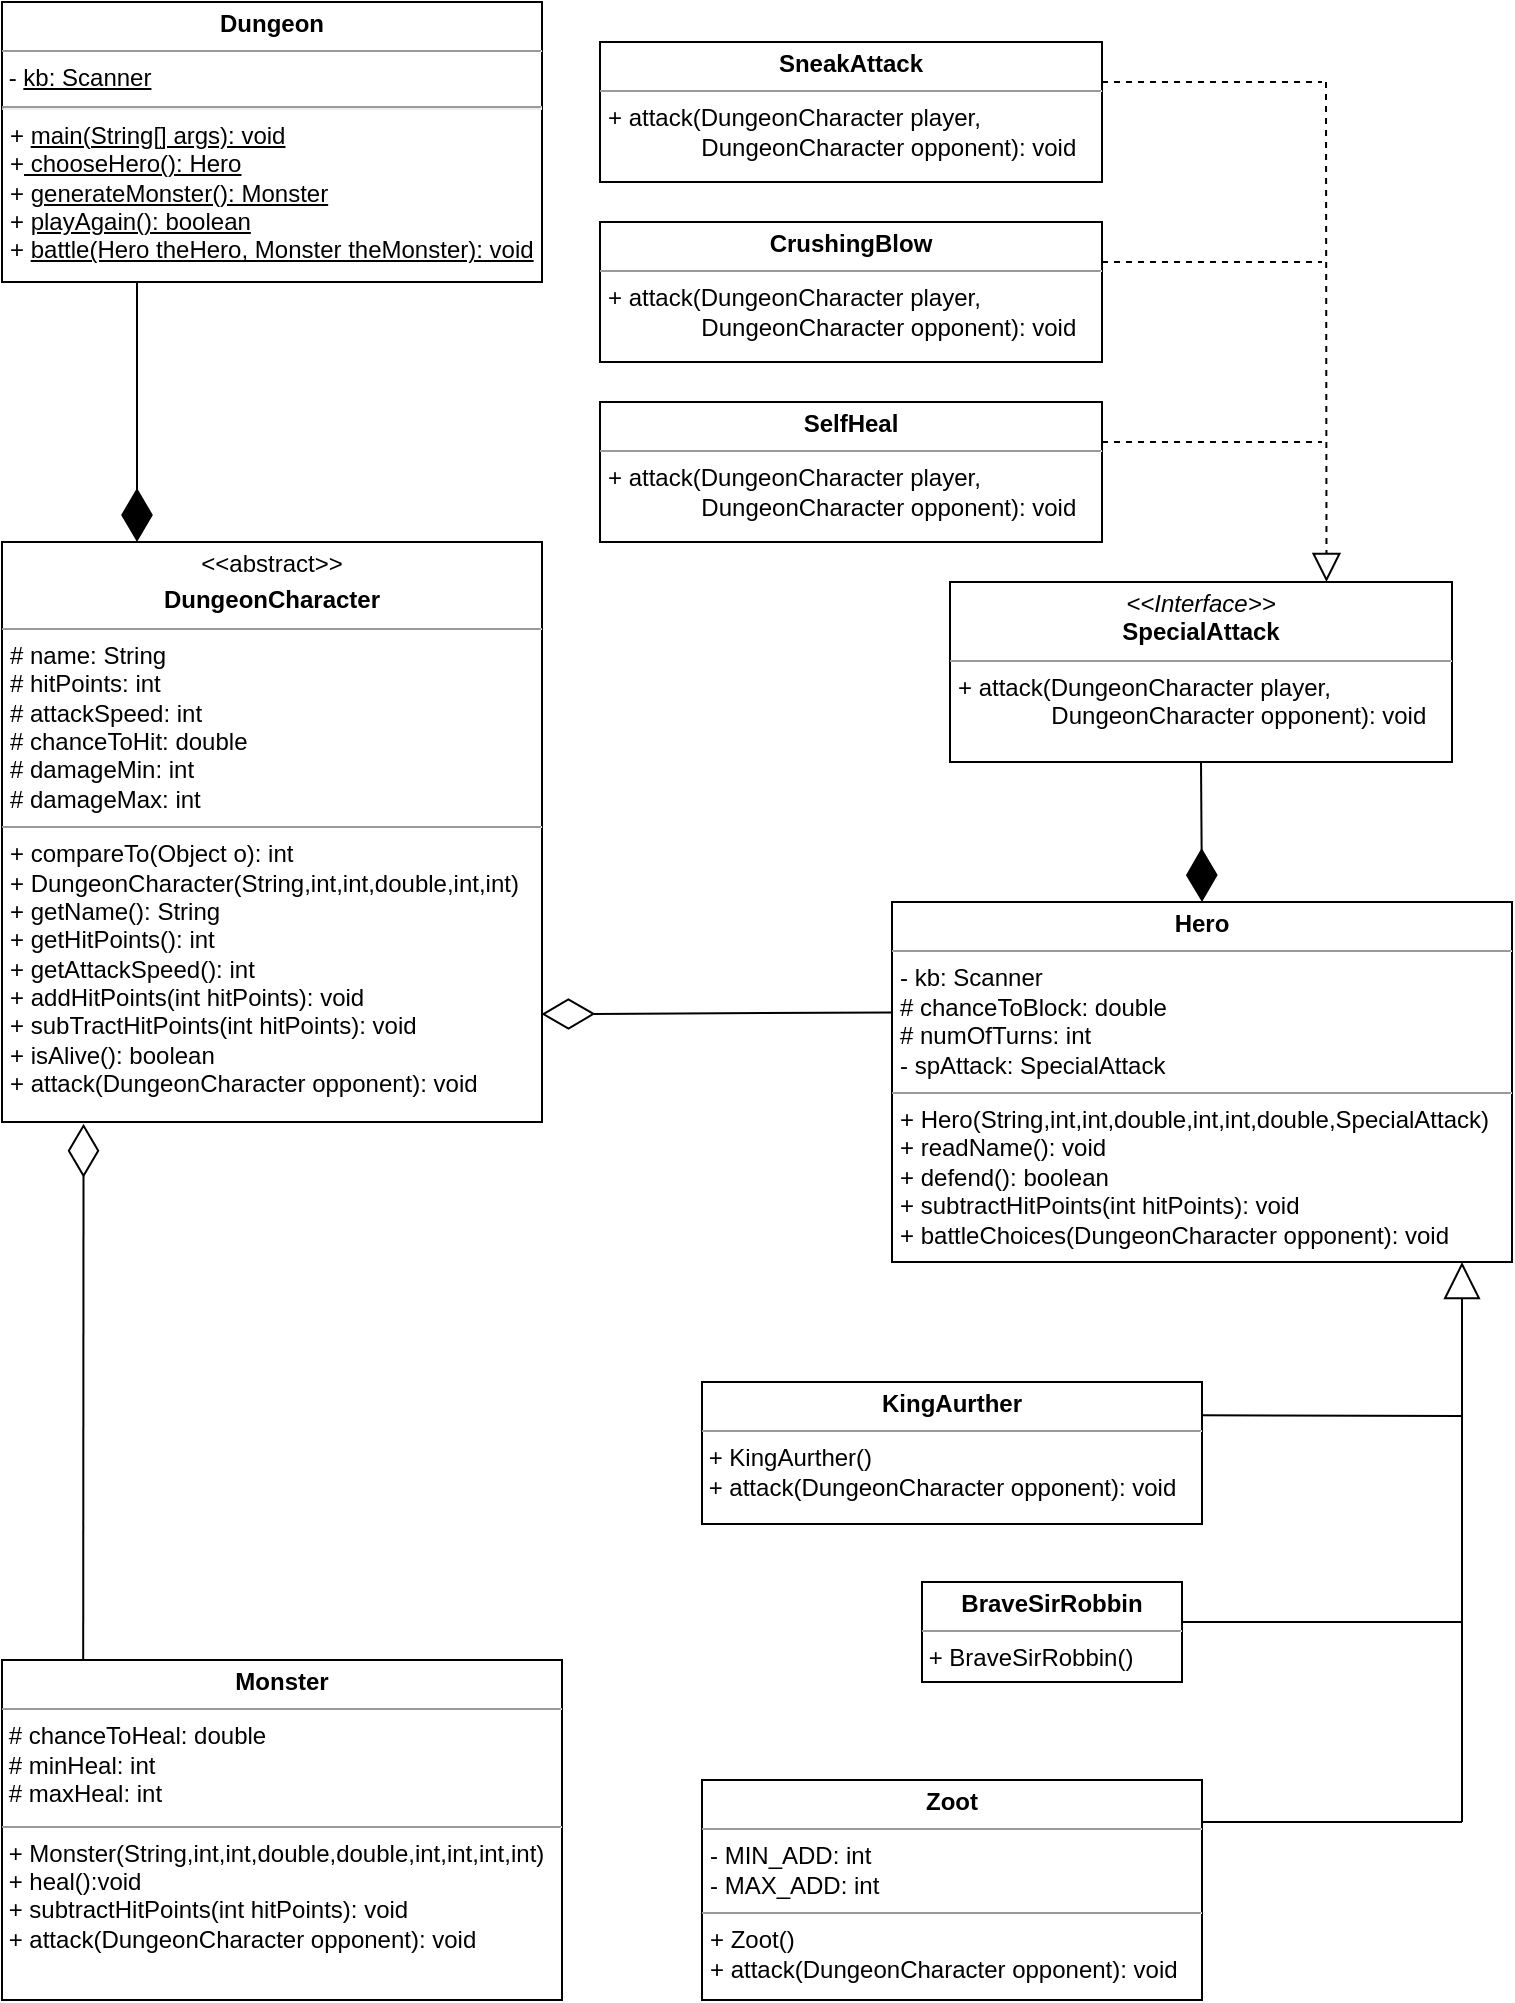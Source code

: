 <mxfile version="12.2.9" type="device" pages="1"><diagram id="woXHa0nYnMaXKDTtzDvG" name="Page-1"><mxGraphModel dx="1024" dy="566" grid="1" gridSize="10" guides="1" tooltips="1" connect="1" arrows="1" fold="1" page="1" pageScale="1" pageWidth="850" pageHeight="1100" math="0" shadow="0"><root><mxCell id="0"/><mxCell id="1" parent="0"/><mxCell id="yw82WhG-EE1v2nQiBk86-1" value="&lt;p style=&quot;margin: 0px ; margin-top: 4px ; text-align: center&quot;&gt;&amp;lt;&amp;lt;abstract&amp;gt;&amp;gt;&lt;/p&gt;&lt;p style=&quot;margin: 0px ; margin-top: 4px ; text-align: center&quot;&gt;&lt;b&gt;DungeonCharacter&lt;/b&gt;&lt;/p&gt;&lt;hr size=&quot;1&quot;&gt;&lt;p style=&quot;margin: 0px ; margin-left: 4px&quot;&gt;# name: String&lt;/p&gt;&lt;p style=&quot;margin: 0px ; margin-left: 4px&quot;&gt;# hitPoints: int&lt;/p&gt;&lt;p style=&quot;margin: 0px ; margin-left: 4px&quot;&gt;# attackSpeed: int&lt;/p&gt;&lt;p style=&quot;margin: 0px ; margin-left: 4px&quot;&gt;# chanceToHit: double&lt;/p&gt;&lt;p style=&quot;margin: 0px ; margin-left: 4px&quot;&gt;# damageMin: int&lt;/p&gt;&lt;p style=&quot;margin: 0px ; margin-left: 4px&quot;&gt;# damageMax: int&lt;br&gt;&lt;/p&gt;&lt;hr size=&quot;1&quot;&gt;&lt;p style=&quot;margin: 0px ; margin-left: 4px&quot;&gt;+ compareTo(Object o): int&lt;br&gt;+ DungeonCharacter(String,int,int,double,int,int)&lt;/p&gt;&lt;p style=&quot;margin: 0px ; margin-left: 4px&quot;&gt;+ getName(): String&lt;/p&gt;&lt;p style=&quot;margin: 0px ; margin-left: 4px&quot;&gt;+ getHitPoints(): int&lt;/p&gt;&lt;p style=&quot;margin: 0px ; margin-left: 4px&quot;&gt;+ getAttackSpeed(): int&lt;/p&gt;&lt;p style=&quot;margin: 0px ; margin-left: 4px&quot;&gt;+ addHitPoints(int hitPoints): void&lt;/p&gt;&lt;p style=&quot;margin: 0px ; margin-left: 4px&quot;&gt;+ subTractHitPoints(int hitPoints): void&lt;/p&gt;&lt;p style=&quot;margin: 0px ; margin-left: 4px&quot;&gt;+ isAlive(): boolean&lt;/p&gt;&lt;p style=&quot;margin: 0px ; margin-left: 4px&quot;&gt;+ attack(DungeonCharacter opponent): void&lt;/p&gt;" style="verticalAlign=top;align=left;overflow=fill;fontSize=12;fontFamily=Helvetica;html=1;" parent="1" vertex="1"><mxGeometry x="40" y="310" width="270" height="290" as="geometry"/></mxCell><mxCell id="yw82WhG-EE1v2nQiBk86-57" value="" style="endArrow=diamondThin;endFill=0;endSize=24;html=1;exitX=0.002;exitY=0.307;exitDx=0;exitDy=0;exitPerimeter=0;entryX=0.999;entryY=0.814;entryDx=0;entryDy=0;entryPerimeter=0;" parent="1" source="piUn0qbM-pB3jUGvRXj2-1" target="yw82WhG-EE1v2nQiBk86-1" edge="1"><mxGeometry width="160" relative="1" as="geometry"><mxPoint x="480" y="546" as="sourcePoint"/><mxPoint x="320" y="546" as="targetPoint"/></mxGeometry></mxCell><mxCell id="yw82WhG-EE1v2nQiBk86-59" value="" style="endArrow=diamondThin;endFill=0;endSize=24;html=1;entryX=0.151;entryY=1.003;entryDx=0;entryDy=0;exitX=0.145;exitY=0.002;exitDx=0;exitDy=0;entryPerimeter=0;exitPerimeter=0;" parent="1" source="piUn0qbM-pB3jUGvRXj2-6" target="yw82WhG-EE1v2nQiBk86-1" edge="1"><mxGeometry width="160" relative="1" as="geometry"><mxPoint x="80.32" y="860.8" as="sourcePoint"/><mxPoint x="260" y="200" as="targetPoint"/></mxGeometry></mxCell><mxCell id="Fm3-ev1Xz8ObFX09h-F9-1" value="&lt;p style=&quot;margin: 0px ; margin-top: 4px ; text-align: center&quot;&gt;&lt;b&gt;Dungeon&lt;/b&gt;&lt;/p&gt;&lt;hr size=&quot;1&quot;&gt;&amp;nbsp;- &lt;u&gt;kb: Scanner&lt;/u&gt;&lt;br&gt;&lt;hr&gt;&lt;p style=&quot;margin: 0px ; margin-left: 4px&quot;&gt;+ &lt;u&gt;main(String[] args): void&lt;/u&gt;&lt;/p&gt;&lt;p style=&quot;margin: 0px ; margin-left: 4px&quot;&gt;+&lt;u&gt; chooseHero(): Hero&lt;/u&gt;&lt;/p&gt;&lt;p style=&quot;margin: 0px ; margin-left: 4px&quot;&gt;+ &lt;u&gt;generateMonster(): Monster&lt;/u&gt;&lt;/p&gt;&lt;p style=&quot;margin: 0px ; margin-left: 4px&quot;&gt;+ &lt;u&gt;playAgain(): boolean&lt;/u&gt;&lt;/p&gt;&lt;p style=&quot;margin: 0px ; margin-left: 4px&quot;&gt;+ &lt;u&gt;battle(Hero theHero, Monster theMonster): void&lt;/u&gt;&lt;/p&gt;" style="verticalAlign=top;align=left;overflow=fill;fontSize=12;fontFamily=Helvetica;html=1;" parent="1" vertex="1"><mxGeometry x="40" y="40" width="270" height="140" as="geometry"/></mxCell><mxCell id="Fm3-ev1Xz8ObFX09h-F9-4" value="" style="endArrow=none;endFill=0;endSize=12;html=1;exitX=0.989;exitY=0.399;exitDx=0;exitDy=0;exitPerimeter=0;" parent="1" source="Fm3-ev1Xz8ObFX09h-F9-9" edge="1"><mxGeometry width="160" relative="1" as="geometry"><mxPoint x="670" y="850" as="sourcePoint"/><mxPoint x="770" y="850" as="targetPoint"/></mxGeometry></mxCell><mxCell id="Fm3-ev1Xz8ObFX09h-F9-5" value="" style="endArrow=none;endFill=0;endSize=12;html=1;exitX=0.995;exitY=0.234;exitDx=0;exitDy=0;exitPerimeter=0;" parent="1" source="Fm3-ev1Xz8ObFX09h-F9-8" edge="1"><mxGeometry width="160" relative="1" as="geometry"><mxPoint x="670" y="746.5" as="sourcePoint"/><mxPoint x="770" y="747" as="targetPoint"/></mxGeometry></mxCell><mxCell id="Fm3-ev1Xz8ObFX09h-F9-6" value="" style="endArrow=none;endFill=0;endSize=12;html=1;" parent="1" edge="1"><mxGeometry width="160" relative="1" as="geometry"><mxPoint x="550" y="950" as="sourcePoint"/><mxPoint x="770" y="950" as="targetPoint"/></mxGeometry></mxCell><mxCell id="Fm3-ev1Xz8ObFX09h-F9-8" value="&lt;p style=&quot;margin: 0px ; margin-top: 4px ; text-align: center&quot;&gt;&lt;b&gt;KingAurther&lt;/b&gt;&lt;/p&gt;&lt;hr size=&quot;1&quot;&gt;&lt;div style=&quot;height: 2px&quot;&gt;&amp;nbsp;+ KingAurther()&lt;br style=&quot;padding: 0px ; margin: 0px&quot;&gt;&amp;nbsp;+ attack(DungeonCharacter opponent): void&lt;/div&gt;" style="verticalAlign=top;align=left;overflow=fill;fontSize=12;fontFamily=Helvetica;html=1;" parent="1" vertex="1"><mxGeometry x="390" y="730" width="250" height="71" as="geometry"/></mxCell><mxCell id="Fm3-ev1Xz8ObFX09h-F9-9" value="&lt;p style=&quot;margin: 0px ; margin-top: 4px ; text-align: center&quot;&gt;&lt;b&gt;BraveSirRobbin&lt;/b&gt;&lt;/p&gt;&lt;hr size=&quot;1&quot;&gt;&lt;div style=&quot;height: 2px&quot;&gt;&amp;nbsp;+ BraveSirRobbin()&lt;br&gt;&lt;/div&gt;" style="verticalAlign=top;align=left;overflow=fill;fontSize=12;fontFamily=Helvetica;html=1;" parent="1" vertex="1"><mxGeometry x="500" y="830" width="130" height="50" as="geometry"/></mxCell><mxCell id="Fm3-ev1Xz8ObFX09h-F9-10" value="" style="endArrow=block;endSize=16;endFill=0;html=1;" parent="1" edge="1"><mxGeometry width="160" relative="1" as="geometry"><mxPoint x="770" y="950" as="sourcePoint"/><mxPoint x="770" y="670" as="targetPoint"/></mxGeometry></mxCell><mxCell id="piUn0qbM-pB3jUGvRXj2-1" value="&lt;p style=&quot;margin: 0px ; margin-top: 4px ; text-align: center&quot;&gt;&lt;b&gt;Hero&lt;/b&gt;&lt;/p&gt;&lt;hr size=&quot;1&quot;&gt;&lt;p style=&quot;margin: 0px ; margin-left: 4px&quot;&gt;- kb: Scanner&lt;/p&gt;&lt;p style=&quot;margin: 0px ; margin-left: 4px&quot;&gt;# chanceToBlock: double&lt;br style=&quot;padding: 0px ; margin: 0px&quot;&gt;# numOfTurns: int&lt;br&gt;&lt;/p&gt;&lt;p style=&quot;margin: 0px ; margin-left: 4px&quot;&gt;- spAttack: SpecialAttack&lt;/p&gt;&lt;hr size=&quot;1&quot;&gt;&lt;p style=&quot;margin: 0px ; margin-left: 4px&quot;&gt;+ Hero(String,int,int,double,int,int,double,SpecialAttack)&lt;br style=&quot;padding: 0px ; margin: 0px&quot;&gt;+ readName(): void&lt;br style=&quot;padding: 0px ; margin: 0px&quot;&gt;+ defend(): boolean&lt;br style=&quot;padding: 0px ; margin: 0px&quot;&gt;+ subtractHitPoints(int hitPoints): void&lt;br style=&quot;padding: 0px ; margin: 0px&quot;&gt;+ battleChoices(DungeonCharacter opponent): void&lt;br&gt;&lt;/p&gt;" style="verticalAlign=top;align=left;overflow=fill;fontSize=12;fontFamily=Helvetica;html=1;" parent="1" vertex="1"><mxGeometry x="485" y="490" width="310" height="180" as="geometry"/></mxCell><mxCell id="piUn0qbM-pB3jUGvRXj2-4" value="" style="endArrow=diamondThin;endFill=1;endSize=24;html=1;exitX=0.25;exitY=1;exitDx=0;exitDy=0;entryX=0.25;entryY=0;entryDx=0;entryDy=0;" parent="1" source="Fm3-ev1Xz8ObFX09h-F9-1" target="yw82WhG-EE1v2nQiBk86-1" edge="1"><mxGeometry width="160" relative="1" as="geometry"><mxPoint x="130" y="210" as="sourcePoint"/><mxPoint x="290" y="210" as="targetPoint"/></mxGeometry></mxCell><mxCell id="piUn0qbM-pB3jUGvRXj2-5" value="&lt;p style=&quot;margin: 0px ; margin-top: 4px ; text-align: center&quot;&gt;&lt;b&gt;Zoot&lt;/b&gt;&lt;/p&gt;&lt;hr size=&quot;1&quot;&gt;&lt;p style=&quot;margin: 0px ; margin-left: 4px&quot;&gt;- MIN_ADD: int&lt;br style=&quot;padding: 0px ; margin: 0px&quot;&gt;- MAX_ADD: int&lt;br&gt;&lt;/p&gt;&lt;hr size=&quot;1&quot;&gt;&lt;p style=&quot;margin: 0px ; margin-left: 4px&quot;&gt;+ Zoot()&lt;br style=&quot;padding: 0px ; margin: 0px&quot;&gt;+ attack(DungeonCharacter opponent): void&lt;br&gt;&lt;/p&gt;" style="verticalAlign=top;align=left;overflow=fill;fontSize=12;fontFamily=Helvetica;html=1;" parent="1" vertex="1"><mxGeometry x="390" y="929" width="250" height="110" as="geometry"/></mxCell><mxCell id="piUn0qbM-pB3jUGvRXj2-6" value="&lt;p style=&quot;margin: 0px ; margin-top: 4px ; text-align: center&quot;&gt;&lt;b&gt;Monster&lt;/b&gt;&lt;/p&gt;&lt;hr size=&quot;1&quot;&gt;&amp;nbsp;# chanceToHeal: double&lt;br style=&quot;padding: 0px ; margin: 0px&quot;&gt;&amp;nbsp;# minHeal: int&amp;nbsp;&lt;br style=&quot;padding: 0px ; margin: 0px&quot;&gt;&amp;nbsp;# maxHeal: int&lt;div style=&quot;height: 2px&quot;&gt;&lt;br&gt;&lt;/div&gt;&lt;hr size=&quot;1&quot;&gt;&lt;div style=&quot;height: 2px&quot;&gt;&amp;nbsp;+ Monster(String,int,int,double,double,int,int,int,int)&lt;br style=&quot;padding: 0px ; margin: 0px&quot;&gt;&amp;nbsp;+ heal():void&lt;br style=&quot;padding: 0px ; margin: 0px&quot;&gt;&amp;nbsp;+ subtractHitPoints(int hitPoints): void&lt;br style=&quot;padding: 0px ; margin: 0px&quot;&gt;&amp;nbsp;+ attack(DungeonCharacter opponent): void&lt;/div&gt;" style="verticalAlign=top;align=left;overflow=fill;fontSize=12;fontFamily=Helvetica;html=1;" parent="1" vertex="1"><mxGeometry x="40" y="869" width="280" height="170" as="geometry"/></mxCell><mxCell id="piUn0qbM-pB3jUGvRXj2-8" value="&lt;p style=&quot;margin: 0px ; margin-top: 4px ; text-align: center&quot;&gt;&lt;i&gt;&amp;lt;&amp;lt;Interface&amp;gt;&amp;gt;&lt;/i&gt;&lt;br&gt;&lt;b&gt;SpecialAttack&lt;/b&gt;&lt;/p&gt;&lt;hr size=&quot;1&quot;&gt;&lt;p style=&quot;margin: 0px ; margin-left: 4px&quot;&gt;+ attack(DungeonCharacter player,&amp;nbsp;&lt;/p&gt;&lt;p style=&quot;margin: 0px ; margin-left: 4px&quot;&gt;&amp;nbsp; &amp;nbsp; &amp;nbsp; &amp;nbsp; &amp;nbsp; &amp;nbsp; &amp;nbsp; DungeonCharacter opponent): void&lt;/p&gt;" style="verticalAlign=top;align=left;overflow=fill;fontSize=12;fontFamily=Helvetica;html=1;" parent="1" vertex="1"><mxGeometry x="514" y="330" width="251" height="90" as="geometry"/></mxCell><mxCell id="piUn0qbM-pB3jUGvRXj2-9" value="" style="endArrow=diamondThin;endFill=1;endSize=24;html=1;entryX=0.5;entryY=0;entryDx=0;entryDy=0;exitX=0.5;exitY=1;exitDx=0;exitDy=0;" parent="1" source="piUn0qbM-pB3jUGvRXj2-8" target="piUn0qbM-pB3jUGvRXj2-1" edge="1"><mxGeometry width="160" relative="1" as="geometry"><mxPoint x="520" y="230" as="sourcePoint"/><mxPoint x="680" y="230" as="targetPoint"/></mxGeometry></mxCell><mxCell id="piUn0qbM-pB3jUGvRXj2-11" value="&lt;p style=&quot;margin: 0px ; margin-top: 4px ; text-align: center&quot;&gt;&lt;b&gt;CrushingBlow&lt;/b&gt;&lt;/p&gt;&lt;hr size=&quot;1&quot;&gt;&lt;div style=&quot;height: 2px&quot;&gt;&lt;p style=&quot;margin: 0px 0px 0px 4px&quot;&gt;+ attack(DungeonCharacter player,&amp;nbsp;&lt;/p&gt;&lt;p style=&quot;margin: 0px 0px 0px 4px&quot;&gt;&amp;nbsp; &amp;nbsp; &amp;nbsp; &amp;nbsp; &amp;nbsp; &amp;nbsp; &amp;nbsp; DungeonCharacter opponent): void&lt;/p&gt;&lt;/div&gt;" style="verticalAlign=top;align=left;overflow=fill;fontSize=12;fontFamily=Helvetica;html=1;" parent="1" vertex="1"><mxGeometry x="339" y="150" width="251" height="70" as="geometry"/></mxCell><mxCell id="piUn0qbM-pB3jUGvRXj2-14" value="&lt;p style=&quot;margin: 0px ; margin-top: 4px ; text-align: center&quot;&gt;&lt;b&gt;SneakAttack&lt;/b&gt;&lt;/p&gt;&lt;hr size=&quot;1&quot;&gt;&lt;div style=&quot;height: 2px&quot;&gt;&lt;p style=&quot;margin: 0px 0px 0px 4px&quot;&gt;+ attack(DungeonCharacter player,&amp;nbsp;&lt;/p&gt;&lt;p style=&quot;margin: 0px 0px 0px 4px&quot;&gt;&amp;nbsp; &amp;nbsp; &amp;nbsp; &amp;nbsp; &amp;nbsp; &amp;nbsp; &amp;nbsp; DungeonCharacter opponent): void&lt;/p&gt;&lt;/div&gt;" style="verticalAlign=top;align=left;overflow=fill;fontSize=12;fontFamily=Helvetica;html=1;" parent="1" vertex="1"><mxGeometry x="339" y="60" width="251" height="70" as="geometry"/></mxCell><mxCell id="piUn0qbM-pB3jUGvRXj2-15" value="&lt;p style=&quot;margin: 0px ; margin-top: 4px ; text-align: center&quot;&gt;&lt;b&gt;SelfHeal&lt;/b&gt;&lt;/p&gt;&lt;hr size=&quot;1&quot;&gt;&lt;div style=&quot;height: 2px&quot;&gt;&lt;p style=&quot;margin: 0px 0px 0px 4px&quot;&gt;+ attack(DungeonCharacter player,&amp;nbsp;&lt;/p&gt;&lt;p style=&quot;margin: 0px 0px 0px 4px&quot;&gt;&amp;nbsp; &amp;nbsp; &amp;nbsp; &amp;nbsp; &amp;nbsp; &amp;nbsp; &amp;nbsp; DungeonCharacter opponent): void&lt;/p&gt;&lt;/div&gt;" style="verticalAlign=top;align=left;overflow=fill;fontSize=12;fontFamily=Helvetica;html=1;" parent="1" vertex="1"><mxGeometry x="339" y="240" width="251" height="70" as="geometry"/></mxCell><mxCell id="piUn0qbM-pB3jUGvRXj2-16" value="" style="endArrow=block;dashed=1;endFill=0;endSize=12;html=1;entryX=0.75;entryY=0;entryDx=0;entryDy=0;" parent="1" target="piUn0qbM-pB3jUGvRXj2-8" edge="1"><mxGeometry width="160" relative="1" as="geometry"><mxPoint x="702" y="80" as="sourcePoint"/><mxPoint x="750" y="90" as="targetPoint"/></mxGeometry></mxCell><mxCell id="piUn0qbM-pB3jUGvRXj2-17" value="" style="endArrow=none;dashed=1;endFill=0;endSize=12;html=1;" parent="1" edge="1"><mxGeometry width="160" relative="1" as="geometry"><mxPoint x="590" y="80" as="sourcePoint"/><mxPoint x="700" y="80" as="targetPoint"/></mxGeometry></mxCell><mxCell id="piUn0qbM-pB3jUGvRXj2-18" value="" style="endArrow=none;dashed=1;endFill=0;endSize=12;html=1;" parent="1" edge="1"><mxGeometry width="160" relative="1" as="geometry"><mxPoint x="590" y="170" as="sourcePoint"/><mxPoint x="700" y="170" as="targetPoint"/></mxGeometry></mxCell><mxCell id="piUn0qbM-pB3jUGvRXj2-19" value="" style="endArrow=none;dashed=1;endFill=0;endSize=12;html=1;" parent="1" edge="1"><mxGeometry width="160" relative="1" as="geometry"><mxPoint x="590" y="260" as="sourcePoint"/><mxPoint x="700" y="260" as="targetPoint"/></mxGeometry></mxCell></root></mxGraphModel></diagram></mxfile>